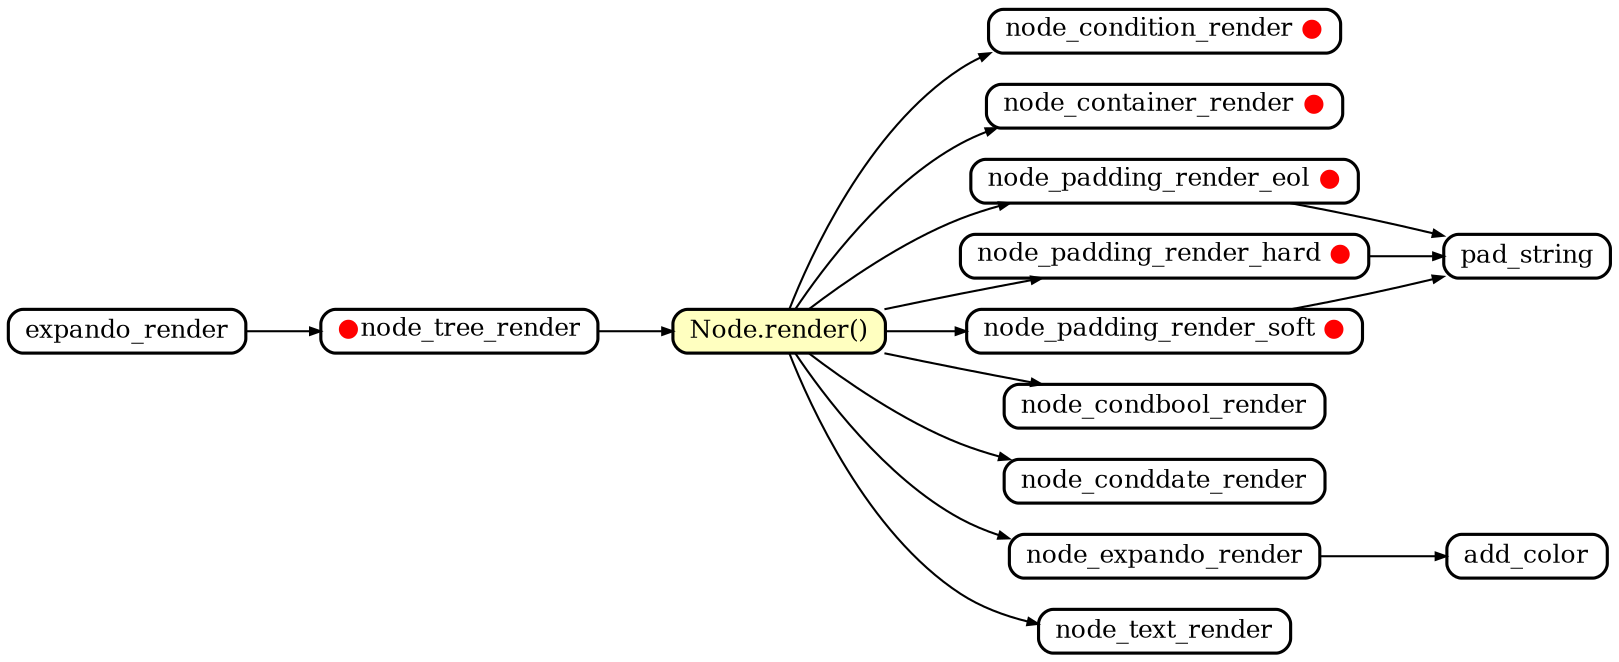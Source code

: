 digraph callgraph {
	graph [
		rankdir="LR"
		nodesep="0.2"
		ranksep="0.5"
		compound="true"
	]

	node [
		shape="Mrecord"
		fontsize="12"
		fillcolor="#ffffff"
		style="filled"
		height="0.2"
		penwidth="1.5"
		color="black"
	]

	edge [
		penwidth="1.0"
		arrowsize="0.5"
	]

	render_api [ label="Node.render()" fillcolor="#ffffc0" ]
	node_tree_render [ label=<<font color="red">●</font>node_tree_render> ]

	// Call node_tree_render() recursively
	node_condition_render    [ label=<node_condition_render <font color="red">●</font>> ]
	node_container_render    [ label=<node_container_render <font color="red">●</font>> ]
	node_padding_render_eol  [ label=<node_padding_render_eol <font color="red">●</font>> ]
	node_padding_render_hard [ label=<node_padding_render_hard <font color="red">●</font>> ]
	node_padding_render_soft [ label=<node_padding_render_soft <font color="red">●</font>> ]

	expando_render   -> node_tree_render
	node_tree_render -> render_api

	render_api -> node_condbool_render
	render_api -> node_conddate_render
	render_api -> node_condition_render
	render_api -> node_container_render
	render_api -> node_expando_render
	render_api -> node_padding_render_eol
	render_api -> node_padding_render_hard
	render_api -> node_padding_render_soft
	render_api -> node_text_render

	node_expando_render      -> add_color
	node_padding_render_eol  -> pad_string
	node_padding_render_hard -> pad_string
	node_padding_render_soft -> pad_string

}
